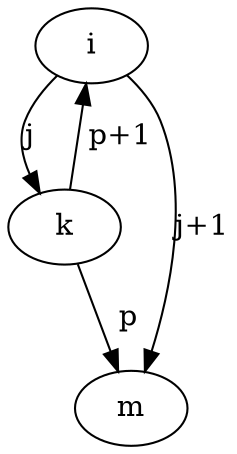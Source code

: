 


digraph Property7 {
	
	i [ label="i" ];
	
	i -> k [ label="j "];
	i -> m [ label="j+1" ];

	k -> m [ label="  p" ];
	k -> i [ label=" p+1" ];

}
